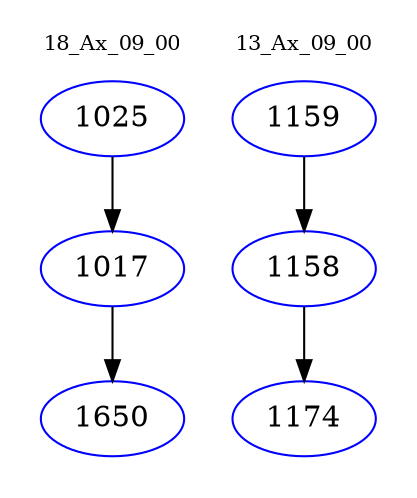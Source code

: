 digraph{
subgraph cluster_0 {
color = white
label = "18_Ax_09_00";
fontsize=10;
T0_1025 [label="1025", color="blue"]
T0_1025 -> T0_1017 [color="black"]
T0_1017 [label="1017", color="blue"]
T0_1017 -> T0_1650 [color="black"]
T0_1650 [label="1650", color="blue"]
}
subgraph cluster_1 {
color = white
label = "13_Ax_09_00";
fontsize=10;
T1_1159 [label="1159", color="blue"]
T1_1159 -> T1_1158 [color="black"]
T1_1158 [label="1158", color="blue"]
T1_1158 -> T1_1174 [color="black"]
T1_1174 [label="1174", color="blue"]
}
}
